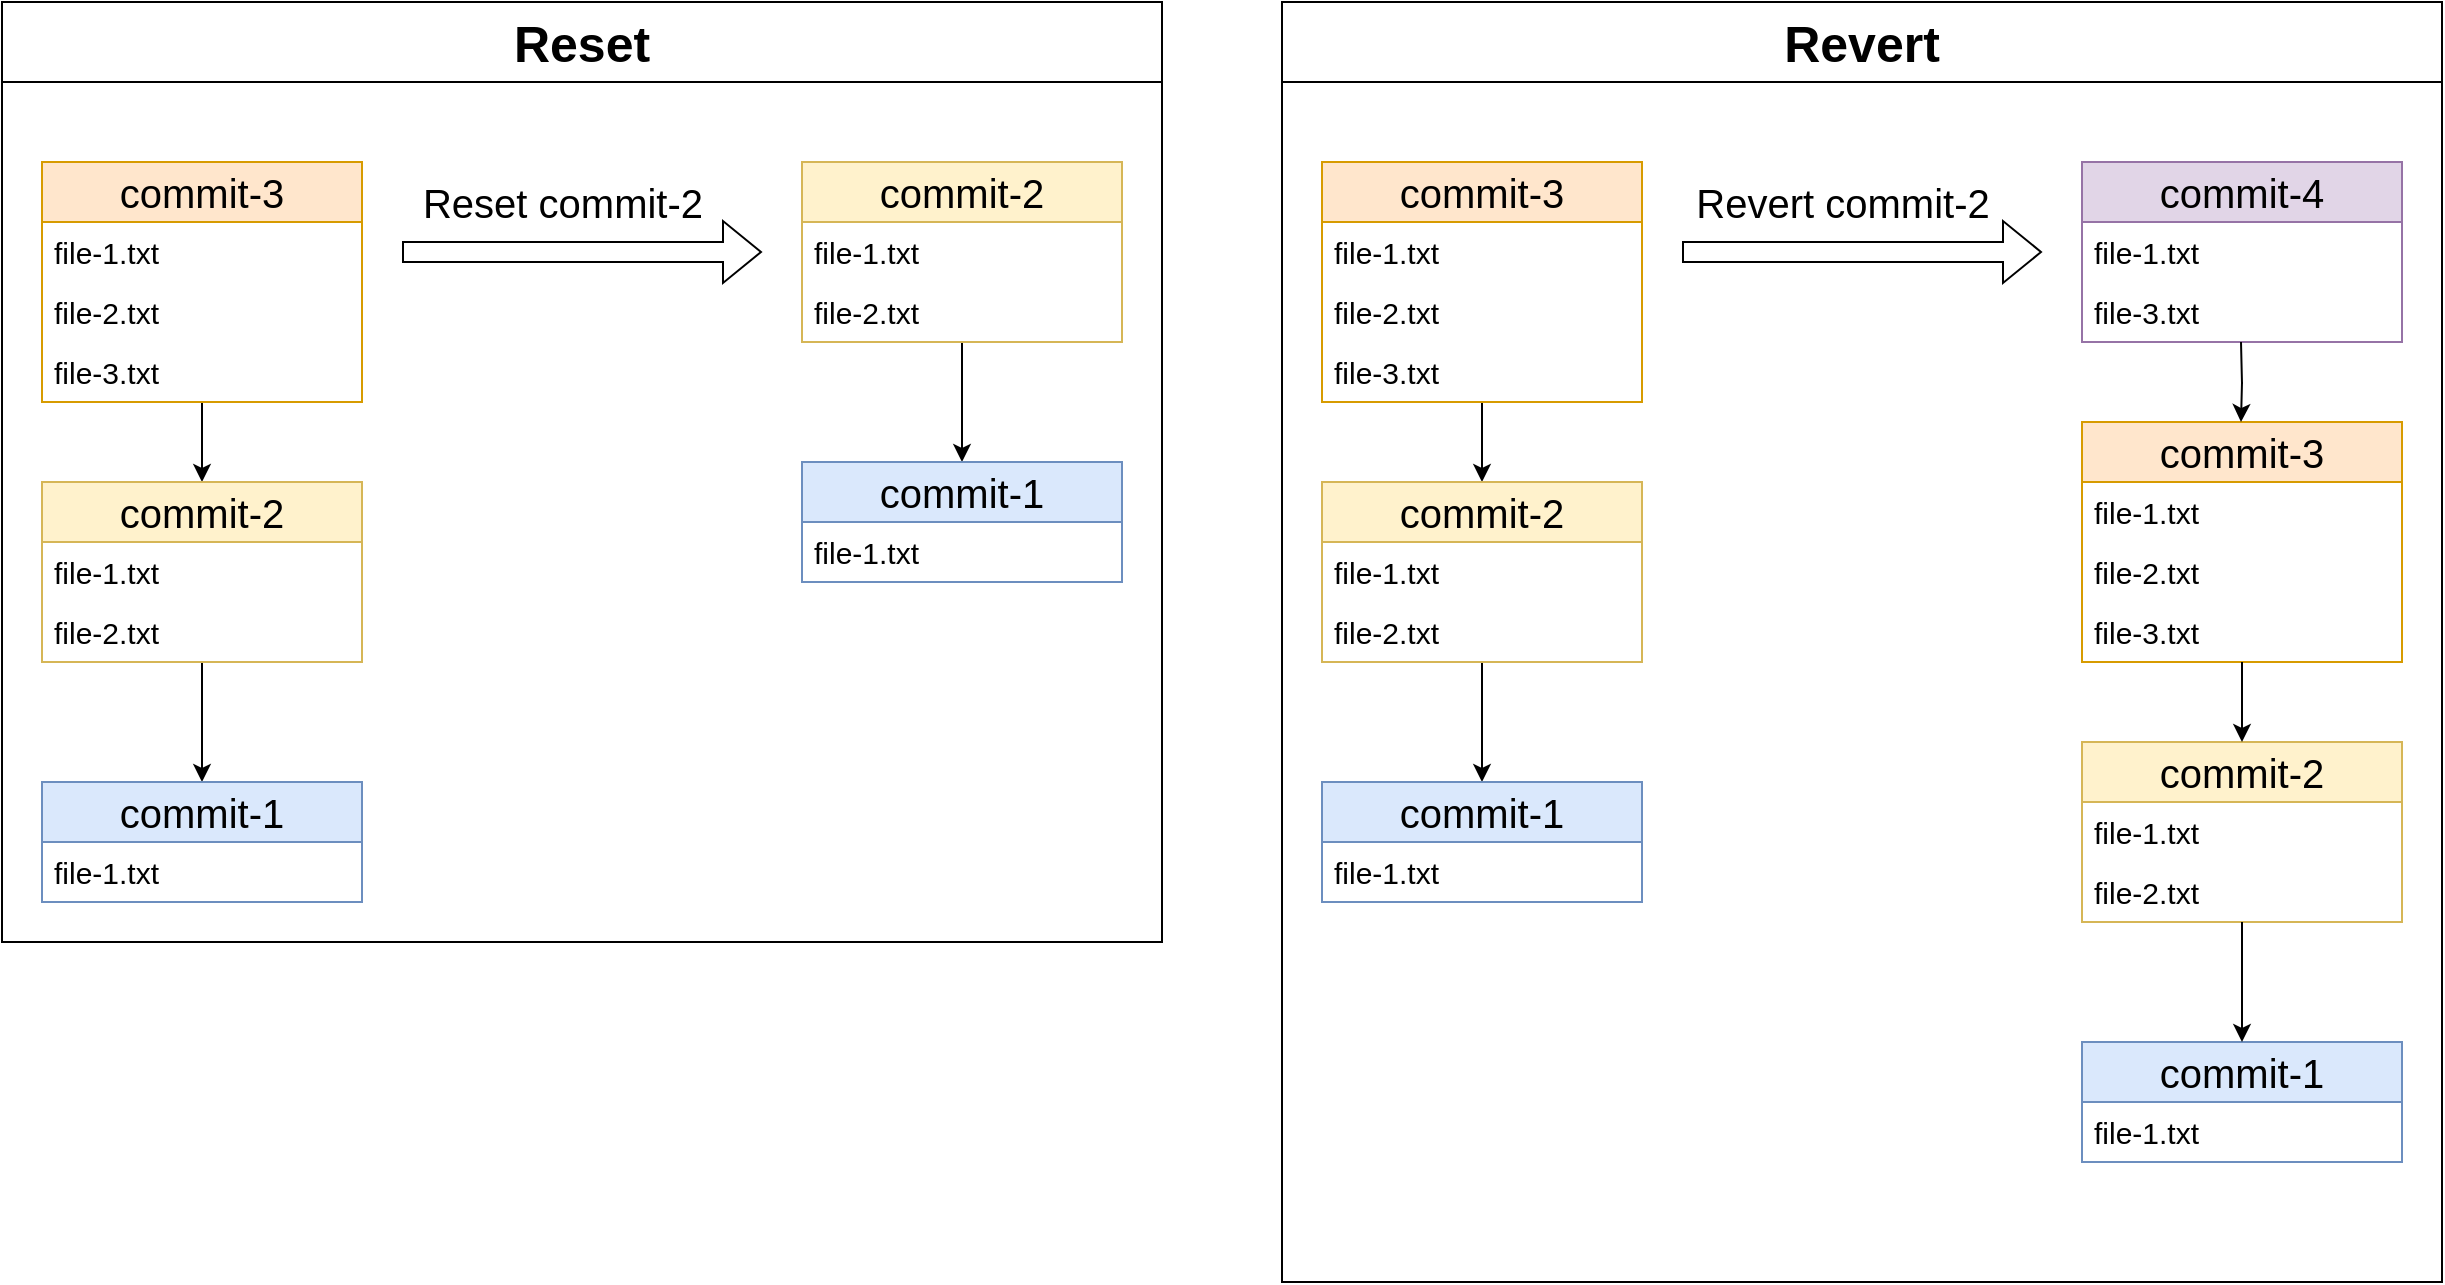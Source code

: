 <mxfile version="21.2.8" type="device">
  <diagram name="Page-1" id="hEdmGVlCrhH93QvtXB8m">
    <mxGraphModel dx="1836" dy="1253" grid="1" gridSize="10" guides="1" tooltips="1" connect="1" arrows="1" fold="1" page="0" pageScale="1" pageWidth="827" pageHeight="1169" math="0" shadow="0">
      <root>
        <mxCell id="0" />
        <mxCell id="1" parent="0" />
        <mxCell id="-Dt_mCIl79P11bltRRgN-31" style="edgeStyle=orthogonalEdgeStyle;rounded=0;orthogonalLoop=1;jettySize=auto;html=1;entryX=0.5;entryY=0;entryDx=0;entryDy=0;" edge="1" parent="1" source="-Dt_mCIl79P11bltRRgN-19" target="-Dt_mCIl79P11bltRRgN-23">
          <mxGeometry relative="1" as="geometry" />
        </mxCell>
        <mxCell id="-Dt_mCIl79P11bltRRgN-19" value="&lt;font style=&quot;font-size: 20px;&quot;&gt;commit-3&lt;/font&gt;" style="swimlane;fontStyle=0;childLayout=stackLayout;horizontal=1;startSize=30;horizontalStack=0;resizeParent=1;resizeParentMax=0;resizeLast=0;collapsible=1;marginBottom=0;whiteSpace=wrap;html=1;fillColor=#ffe6cc;strokeColor=#d79b00;" vertex="1" parent="1">
          <mxGeometry x="-60" y="40" width="160" height="120" as="geometry" />
        </mxCell>
        <mxCell id="-Dt_mCIl79P11bltRRgN-20" value="&lt;font style=&quot;font-size: 15px;&quot;&gt;file-1.txt&lt;/font&gt;" style="text;strokeColor=none;fillColor=none;align=left;verticalAlign=middle;spacingLeft=4;spacingRight=4;overflow=hidden;points=[[0,0.5],[1,0.5]];portConstraint=eastwest;rotatable=0;whiteSpace=wrap;html=1;" vertex="1" parent="-Dt_mCIl79P11bltRRgN-19">
          <mxGeometry y="30" width="160" height="30" as="geometry" />
        </mxCell>
        <mxCell id="-Dt_mCIl79P11bltRRgN-21" value="&lt;font style=&quot;font-size: 15px;&quot;&gt;file-2.txt&lt;/font&gt;" style="text;strokeColor=none;fillColor=none;align=left;verticalAlign=middle;spacingLeft=4;spacingRight=4;overflow=hidden;points=[[0,0.5],[1,0.5]];portConstraint=eastwest;rotatable=0;whiteSpace=wrap;html=1;" vertex="1" parent="-Dt_mCIl79P11bltRRgN-19">
          <mxGeometry y="60" width="160" height="30" as="geometry" />
        </mxCell>
        <mxCell id="-Dt_mCIl79P11bltRRgN-22" value="&lt;font style=&quot;font-size: 15px;&quot;&gt;file-3.txt&lt;/font&gt;" style="text;strokeColor=none;fillColor=none;align=left;verticalAlign=middle;spacingLeft=4;spacingRight=4;overflow=hidden;points=[[0,0.5],[1,0.5]];portConstraint=eastwest;rotatable=0;whiteSpace=wrap;html=1;" vertex="1" parent="-Dt_mCIl79P11bltRRgN-19">
          <mxGeometry y="90" width="160" height="30" as="geometry" />
        </mxCell>
        <mxCell id="-Dt_mCIl79P11bltRRgN-37" style="edgeStyle=orthogonalEdgeStyle;rounded=0;orthogonalLoop=1;jettySize=auto;html=1;exitX=0.5;exitY=1;exitDx=0;exitDy=0;entryX=0.5;entryY=0;entryDx=0;entryDy=0;" edge="1" parent="1" source="-Dt_mCIl79P11bltRRgN-23" target="-Dt_mCIl79P11bltRRgN-27">
          <mxGeometry relative="1" as="geometry" />
        </mxCell>
        <mxCell id="-Dt_mCIl79P11bltRRgN-23" value="&lt;font style=&quot;font-size: 20px;&quot;&gt;commit-2&lt;/font&gt;" style="swimlane;fontStyle=0;childLayout=stackLayout;horizontal=1;startSize=30;horizontalStack=0;resizeParent=1;resizeParentMax=0;resizeLast=0;collapsible=1;marginBottom=0;whiteSpace=wrap;html=1;fillColor=#fff2cc;strokeColor=#d6b656;" vertex="1" parent="1">
          <mxGeometry x="-60" y="200" width="160" height="90" as="geometry">
            <mxRectangle x="-80" y="240" width="120" height="40" as="alternateBounds" />
          </mxGeometry>
        </mxCell>
        <mxCell id="-Dt_mCIl79P11bltRRgN-24" value="&lt;font style=&quot;font-size: 15px;&quot;&gt;file-1.txt&lt;/font&gt;" style="text;strokeColor=none;fillColor=none;align=left;verticalAlign=middle;spacingLeft=4;spacingRight=4;overflow=hidden;points=[[0,0.5],[1,0.5]];portConstraint=eastwest;rotatable=0;whiteSpace=wrap;html=1;" vertex="1" parent="-Dt_mCIl79P11bltRRgN-23">
          <mxGeometry y="30" width="160" height="30" as="geometry" />
        </mxCell>
        <mxCell id="-Dt_mCIl79P11bltRRgN-25" value="&lt;font style=&quot;font-size: 15px;&quot;&gt;file-2.txt&lt;/font&gt;" style="text;strokeColor=none;fillColor=none;align=left;verticalAlign=middle;spacingLeft=4;spacingRight=4;overflow=hidden;points=[[0,0.5],[1,0.5]];portConstraint=eastwest;rotatable=0;whiteSpace=wrap;html=1;" vertex="1" parent="-Dt_mCIl79P11bltRRgN-23">
          <mxGeometry y="60" width="160" height="30" as="geometry" />
        </mxCell>
        <mxCell id="-Dt_mCIl79P11bltRRgN-27" value="&lt;font style=&quot;font-size: 20px;&quot;&gt;commit-1&lt;/font&gt;" style="swimlane;fontStyle=0;childLayout=stackLayout;horizontal=1;startSize=30;horizontalStack=0;resizeParent=1;resizeParentMax=0;resizeLast=0;collapsible=1;marginBottom=0;whiteSpace=wrap;html=1;fillColor=#dae8fc;strokeColor=#6c8ebf;" vertex="1" parent="1">
          <mxGeometry x="-60" y="350" width="160" height="60" as="geometry" />
        </mxCell>
        <mxCell id="-Dt_mCIl79P11bltRRgN-28" value="&lt;font style=&quot;font-size: 15px;&quot;&gt;file-1.txt&lt;/font&gt;" style="text;strokeColor=none;fillColor=none;align=left;verticalAlign=middle;spacingLeft=4;spacingRight=4;overflow=hidden;points=[[0,0.5],[1,0.5]];portConstraint=eastwest;rotatable=0;whiteSpace=wrap;html=1;" vertex="1" parent="-Dt_mCIl79P11bltRRgN-27">
          <mxGeometry y="30" width="160" height="30" as="geometry" />
        </mxCell>
        <mxCell id="-Dt_mCIl79P11bltRRgN-42" value="" style="shape=flexArrow;endArrow=classic;html=1;rounded=0;" edge="1" parent="1">
          <mxGeometry width="50" height="50" relative="1" as="geometry">
            <mxPoint x="120" y="85" as="sourcePoint" />
            <mxPoint x="300" y="85" as="targetPoint" />
          </mxGeometry>
        </mxCell>
        <mxCell id="-Dt_mCIl79P11bltRRgN-43" value="&lt;font style=&quot;font-size: 20px;&quot;&gt;Reset commit-2&lt;/font&gt;" style="text;html=1;align=center;verticalAlign=middle;resizable=0;points=[];autosize=1;strokeColor=none;fillColor=none;" vertex="1" parent="1">
          <mxGeometry x="120" y="40" width="160" height="40" as="geometry" />
        </mxCell>
        <mxCell id="-Dt_mCIl79P11bltRRgN-49" style="edgeStyle=orthogonalEdgeStyle;rounded=0;orthogonalLoop=1;jettySize=auto;html=1;exitX=0.5;exitY=1;exitDx=0;exitDy=0;entryX=0.5;entryY=0;entryDx=0;entryDy=0;" edge="1" parent="1" source="-Dt_mCIl79P11bltRRgN-50" target="-Dt_mCIl79P11bltRRgN-53">
          <mxGeometry relative="1" as="geometry" />
        </mxCell>
        <mxCell id="-Dt_mCIl79P11bltRRgN-50" value="&lt;font style=&quot;font-size: 20px;&quot;&gt;commit-2&lt;/font&gt;" style="swimlane;fontStyle=0;childLayout=stackLayout;horizontal=1;startSize=30;horizontalStack=0;resizeParent=1;resizeParentMax=0;resizeLast=0;collapsible=1;marginBottom=0;whiteSpace=wrap;html=1;fillColor=#fff2cc;strokeColor=#d6b656;" vertex="1" parent="1">
          <mxGeometry x="320" y="40" width="160" height="90" as="geometry">
            <mxRectangle x="-80" y="240" width="120" height="40" as="alternateBounds" />
          </mxGeometry>
        </mxCell>
        <mxCell id="-Dt_mCIl79P11bltRRgN-51" value="&lt;font style=&quot;font-size: 15px;&quot;&gt;file-1.txt&lt;/font&gt;" style="text;strokeColor=none;fillColor=none;align=left;verticalAlign=middle;spacingLeft=4;spacingRight=4;overflow=hidden;points=[[0,0.5],[1,0.5]];portConstraint=eastwest;rotatable=0;whiteSpace=wrap;html=1;" vertex="1" parent="-Dt_mCIl79P11bltRRgN-50">
          <mxGeometry y="30" width="160" height="30" as="geometry" />
        </mxCell>
        <mxCell id="-Dt_mCIl79P11bltRRgN-52" value="&lt;font style=&quot;font-size: 15px;&quot;&gt;file-2.txt&lt;/font&gt;" style="text;strokeColor=none;fillColor=none;align=left;verticalAlign=middle;spacingLeft=4;spacingRight=4;overflow=hidden;points=[[0,0.5],[1,0.5]];portConstraint=eastwest;rotatable=0;whiteSpace=wrap;html=1;" vertex="1" parent="-Dt_mCIl79P11bltRRgN-50">
          <mxGeometry y="60" width="160" height="30" as="geometry" />
        </mxCell>
        <mxCell id="-Dt_mCIl79P11bltRRgN-53" value="&lt;font style=&quot;font-size: 20px;&quot;&gt;commit-1&lt;/font&gt;" style="swimlane;fontStyle=0;childLayout=stackLayout;horizontal=1;startSize=30;horizontalStack=0;resizeParent=1;resizeParentMax=0;resizeLast=0;collapsible=1;marginBottom=0;whiteSpace=wrap;html=1;fillColor=#dae8fc;strokeColor=#6c8ebf;" vertex="1" parent="1">
          <mxGeometry x="320" y="190" width="160" height="60" as="geometry" />
        </mxCell>
        <mxCell id="-Dt_mCIl79P11bltRRgN-54" value="&lt;font style=&quot;font-size: 15px;&quot;&gt;file-1.txt&lt;/font&gt;" style="text;strokeColor=none;fillColor=none;align=left;verticalAlign=middle;spacingLeft=4;spacingRight=4;overflow=hidden;points=[[0,0.5],[1,0.5]];portConstraint=eastwest;rotatable=0;whiteSpace=wrap;html=1;" vertex="1" parent="-Dt_mCIl79P11bltRRgN-53">
          <mxGeometry y="30" width="160" height="30" as="geometry" />
        </mxCell>
        <mxCell id="-Dt_mCIl79P11bltRRgN-55" value="&lt;font style=&quot;font-size: 25px;&quot;&gt;Reset&lt;/font&gt;" style="swimlane;whiteSpace=wrap;html=1;startSize=40;" vertex="1" parent="1">
          <mxGeometry x="-80" y="-40" width="580" height="470" as="geometry" />
        </mxCell>
        <mxCell id="0UET-josoI7YyRMoQ-3k-1" style="edgeStyle=orthogonalEdgeStyle;rounded=0;orthogonalLoop=1;jettySize=auto;html=1;entryX=0.5;entryY=0;entryDx=0;entryDy=0;" edge="1" parent="1" source="0UET-josoI7YyRMoQ-3k-2" target="0UET-josoI7YyRMoQ-3k-7">
          <mxGeometry relative="1" as="geometry" />
        </mxCell>
        <mxCell id="0UET-josoI7YyRMoQ-3k-2" value="&lt;font style=&quot;font-size: 20px;&quot;&gt;commit-3&lt;/font&gt;" style="swimlane;fontStyle=0;childLayout=stackLayout;horizontal=1;startSize=30;horizontalStack=0;resizeParent=1;resizeParentMax=0;resizeLast=0;collapsible=1;marginBottom=0;whiteSpace=wrap;html=1;fillColor=#ffe6cc;strokeColor=#d79b00;" vertex="1" parent="1">
          <mxGeometry x="580" y="40" width="160" height="120" as="geometry" />
        </mxCell>
        <mxCell id="0UET-josoI7YyRMoQ-3k-3" value="&lt;font style=&quot;font-size: 15px;&quot;&gt;file-1.txt&lt;/font&gt;" style="text;strokeColor=none;fillColor=none;align=left;verticalAlign=middle;spacingLeft=4;spacingRight=4;overflow=hidden;points=[[0,0.5],[1,0.5]];portConstraint=eastwest;rotatable=0;whiteSpace=wrap;html=1;" vertex="1" parent="0UET-josoI7YyRMoQ-3k-2">
          <mxGeometry y="30" width="160" height="30" as="geometry" />
        </mxCell>
        <mxCell id="0UET-josoI7YyRMoQ-3k-4" value="&lt;font style=&quot;font-size: 15px;&quot;&gt;file-2.txt&lt;/font&gt;" style="text;strokeColor=none;fillColor=none;align=left;verticalAlign=middle;spacingLeft=4;spacingRight=4;overflow=hidden;points=[[0,0.5],[1,0.5]];portConstraint=eastwest;rotatable=0;whiteSpace=wrap;html=1;" vertex="1" parent="0UET-josoI7YyRMoQ-3k-2">
          <mxGeometry y="60" width="160" height="30" as="geometry" />
        </mxCell>
        <mxCell id="0UET-josoI7YyRMoQ-3k-5" value="&lt;font style=&quot;font-size: 15px;&quot;&gt;file-3.txt&lt;/font&gt;" style="text;strokeColor=none;fillColor=none;align=left;verticalAlign=middle;spacingLeft=4;spacingRight=4;overflow=hidden;points=[[0,0.5],[1,0.5]];portConstraint=eastwest;rotatable=0;whiteSpace=wrap;html=1;" vertex="1" parent="0UET-josoI7YyRMoQ-3k-2">
          <mxGeometry y="90" width="160" height="30" as="geometry" />
        </mxCell>
        <mxCell id="0UET-josoI7YyRMoQ-3k-6" style="edgeStyle=orthogonalEdgeStyle;rounded=0;orthogonalLoop=1;jettySize=auto;html=1;exitX=0.5;exitY=1;exitDx=0;exitDy=0;entryX=0.5;entryY=0;entryDx=0;entryDy=0;" edge="1" parent="1" source="0UET-josoI7YyRMoQ-3k-7" target="0UET-josoI7YyRMoQ-3k-10">
          <mxGeometry relative="1" as="geometry" />
        </mxCell>
        <mxCell id="0UET-josoI7YyRMoQ-3k-7" value="&lt;font style=&quot;font-size: 20px;&quot;&gt;commit-2&lt;/font&gt;" style="swimlane;fontStyle=0;childLayout=stackLayout;horizontal=1;startSize=30;horizontalStack=0;resizeParent=1;resizeParentMax=0;resizeLast=0;collapsible=1;marginBottom=0;whiteSpace=wrap;html=1;fillColor=#fff2cc;strokeColor=#d6b656;" vertex="1" parent="1">
          <mxGeometry x="580" y="200" width="160" height="90" as="geometry">
            <mxRectangle x="-80" y="240" width="120" height="40" as="alternateBounds" />
          </mxGeometry>
        </mxCell>
        <mxCell id="0UET-josoI7YyRMoQ-3k-8" value="&lt;font style=&quot;font-size: 15px;&quot;&gt;file-1.txt&lt;/font&gt;" style="text;strokeColor=none;fillColor=none;align=left;verticalAlign=middle;spacingLeft=4;spacingRight=4;overflow=hidden;points=[[0,0.5],[1,0.5]];portConstraint=eastwest;rotatable=0;whiteSpace=wrap;html=1;" vertex="1" parent="0UET-josoI7YyRMoQ-3k-7">
          <mxGeometry y="30" width="160" height="30" as="geometry" />
        </mxCell>
        <mxCell id="0UET-josoI7YyRMoQ-3k-9" value="&lt;font style=&quot;font-size: 15px;&quot;&gt;file-2.txt&lt;/font&gt;" style="text;strokeColor=none;fillColor=none;align=left;verticalAlign=middle;spacingLeft=4;spacingRight=4;overflow=hidden;points=[[0,0.5],[1,0.5]];portConstraint=eastwest;rotatable=0;whiteSpace=wrap;html=1;" vertex="1" parent="0UET-josoI7YyRMoQ-3k-7">
          <mxGeometry y="60" width="160" height="30" as="geometry" />
        </mxCell>
        <mxCell id="0UET-josoI7YyRMoQ-3k-10" value="&lt;font style=&quot;font-size: 20px;&quot;&gt;commit-1&lt;/font&gt;" style="swimlane;fontStyle=0;childLayout=stackLayout;horizontal=1;startSize=30;horizontalStack=0;resizeParent=1;resizeParentMax=0;resizeLast=0;collapsible=1;marginBottom=0;whiteSpace=wrap;html=1;fillColor=#dae8fc;strokeColor=#6c8ebf;" vertex="1" parent="1">
          <mxGeometry x="580" y="350" width="160" height="60" as="geometry" />
        </mxCell>
        <mxCell id="0UET-josoI7YyRMoQ-3k-11" value="&lt;font style=&quot;font-size: 15px;&quot;&gt;file-1.txt&lt;/font&gt;" style="text;strokeColor=none;fillColor=none;align=left;verticalAlign=middle;spacingLeft=4;spacingRight=4;overflow=hidden;points=[[0,0.5],[1,0.5]];portConstraint=eastwest;rotatable=0;whiteSpace=wrap;html=1;" vertex="1" parent="0UET-josoI7YyRMoQ-3k-10">
          <mxGeometry y="30" width="160" height="30" as="geometry" />
        </mxCell>
        <mxCell id="0UET-josoI7YyRMoQ-3k-12" value="" style="shape=flexArrow;endArrow=classic;html=1;rounded=0;" edge="1" parent="1">
          <mxGeometry width="50" height="50" relative="1" as="geometry">
            <mxPoint x="760" y="85" as="sourcePoint" />
            <mxPoint x="940" y="85" as="targetPoint" />
          </mxGeometry>
        </mxCell>
        <mxCell id="0UET-josoI7YyRMoQ-3k-13" value="&lt;font style=&quot;font-size: 20px;&quot;&gt;Revert commit-2&lt;/font&gt;" style="text;html=1;align=center;verticalAlign=middle;resizable=0;points=[];autosize=1;strokeColor=none;fillColor=none;" vertex="1" parent="1">
          <mxGeometry x="755" y="40" width="170" height="40" as="geometry" />
        </mxCell>
        <mxCell id="0UET-josoI7YyRMoQ-3k-14" value="&lt;font style=&quot;font-size: 25px;&quot;&gt;Revert&lt;/font&gt;" style="swimlane;whiteSpace=wrap;html=1;startSize=40;" vertex="1" parent="1">
          <mxGeometry x="560" y="-40" width="580" height="640" as="geometry" />
        </mxCell>
        <mxCell id="0UET-josoI7YyRMoQ-3k-15" value="&lt;font style=&quot;font-size: 20px;&quot;&gt;commit-3&lt;/font&gt;" style="swimlane;fontStyle=0;childLayout=stackLayout;horizontal=1;startSize=30;horizontalStack=0;resizeParent=1;resizeParentMax=0;resizeLast=0;collapsible=1;marginBottom=0;whiteSpace=wrap;html=1;fillColor=#ffe6cc;strokeColor=#d79b00;" vertex="1" parent="0UET-josoI7YyRMoQ-3k-14">
          <mxGeometry x="400" y="210" width="160" height="120" as="geometry" />
        </mxCell>
        <mxCell id="0UET-josoI7YyRMoQ-3k-16" value="&lt;font style=&quot;font-size: 15px;&quot;&gt;file-1.txt&lt;/font&gt;" style="text;strokeColor=none;fillColor=none;align=left;verticalAlign=middle;spacingLeft=4;spacingRight=4;overflow=hidden;points=[[0,0.5],[1,0.5]];portConstraint=eastwest;rotatable=0;whiteSpace=wrap;html=1;" vertex="1" parent="0UET-josoI7YyRMoQ-3k-15">
          <mxGeometry y="30" width="160" height="30" as="geometry" />
        </mxCell>
        <mxCell id="0UET-josoI7YyRMoQ-3k-17" value="&lt;font style=&quot;font-size: 15px;&quot;&gt;file-2.txt&lt;/font&gt;" style="text;strokeColor=none;fillColor=none;align=left;verticalAlign=middle;spacingLeft=4;spacingRight=4;overflow=hidden;points=[[0,0.5],[1,0.5]];portConstraint=eastwest;rotatable=0;whiteSpace=wrap;html=1;" vertex="1" parent="0UET-josoI7YyRMoQ-3k-15">
          <mxGeometry y="60" width="160" height="30" as="geometry" />
        </mxCell>
        <mxCell id="0UET-josoI7YyRMoQ-3k-18" value="&lt;font style=&quot;font-size: 15px;&quot;&gt;file-3.txt&lt;/font&gt;" style="text;strokeColor=none;fillColor=none;align=left;verticalAlign=middle;spacingLeft=4;spacingRight=4;overflow=hidden;points=[[0,0.5],[1,0.5]];portConstraint=eastwest;rotatable=0;whiteSpace=wrap;html=1;" vertex="1" parent="0UET-josoI7YyRMoQ-3k-15">
          <mxGeometry y="90" width="160" height="30" as="geometry" />
        </mxCell>
        <mxCell id="0UET-josoI7YyRMoQ-3k-19" value="&lt;font style=&quot;font-size: 20px;&quot;&gt;commit-2&lt;/font&gt;" style="swimlane;fontStyle=0;childLayout=stackLayout;horizontal=1;startSize=30;horizontalStack=0;resizeParent=1;resizeParentMax=0;resizeLast=0;collapsible=1;marginBottom=0;whiteSpace=wrap;html=1;fillColor=#fff2cc;strokeColor=#d6b656;" vertex="1" parent="0UET-josoI7YyRMoQ-3k-14">
          <mxGeometry x="400" y="370" width="160" height="90" as="geometry">
            <mxRectangle x="-80" y="240" width="120" height="40" as="alternateBounds" />
          </mxGeometry>
        </mxCell>
        <mxCell id="0UET-josoI7YyRMoQ-3k-20" value="&lt;font style=&quot;font-size: 15px;&quot;&gt;file-1.txt&lt;/font&gt;" style="text;strokeColor=none;fillColor=none;align=left;verticalAlign=middle;spacingLeft=4;spacingRight=4;overflow=hidden;points=[[0,0.5],[1,0.5]];portConstraint=eastwest;rotatable=0;whiteSpace=wrap;html=1;" vertex="1" parent="0UET-josoI7YyRMoQ-3k-19">
          <mxGeometry y="30" width="160" height="30" as="geometry" />
        </mxCell>
        <mxCell id="0UET-josoI7YyRMoQ-3k-21" value="&lt;font style=&quot;font-size: 15px;&quot;&gt;file-2.txt&lt;/font&gt;" style="text;strokeColor=none;fillColor=none;align=left;verticalAlign=middle;spacingLeft=4;spacingRight=4;overflow=hidden;points=[[0,0.5],[1,0.5]];portConstraint=eastwest;rotatable=0;whiteSpace=wrap;html=1;" vertex="1" parent="0UET-josoI7YyRMoQ-3k-19">
          <mxGeometry y="60" width="160" height="30" as="geometry" />
        </mxCell>
        <mxCell id="0UET-josoI7YyRMoQ-3k-22" style="edgeStyle=orthogonalEdgeStyle;rounded=0;orthogonalLoop=1;jettySize=auto;html=1;entryX=0.5;entryY=0;entryDx=0;entryDy=0;" edge="1" parent="0UET-josoI7YyRMoQ-3k-14" source="0UET-josoI7YyRMoQ-3k-15" target="0UET-josoI7YyRMoQ-3k-19">
          <mxGeometry relative="1" as="geometry" />
        </mxCell>
        <mxCell id="0UET-josoI7YyRMoQ-3k-23" value="&lt;font style=&quot;font-size: 20px;&quot;&gt;commit-1&lt;/font&gt;" style="swimlane;fontStyle=0;childLayout=stackLayout;horizontal=1;startSize=30;horizontalStack=0;resizeParent=1;resizeParentMax=0;resizeLast=0;collapsible=1;marginBottom=0;whiteSpace=wrap;html=1;fillColor=#dae8fc;strokeColor=#6c8ebf;" vertex="1" parent="0UET-josoI7YyRMoQ-3k-14">
          <mxGeometry x="400" y="520" width="160" height="60" as="geometry" />
        </mxCell>
        <mxCell id="0UET-josoI7YyRMoQ-3k-24" value="&lt;font style=&quot;font-size: 15px;&quot;&gt;file-1.txt&lt;/font&gt;" style="text;strokeColor=none;fillColor=none;align=left;verticalAlign=middle;spacingLeft=4;spacingRight=4;overflow=hidden;points=[[0,0.5],[1,0.5]];portConstraint=eastwest;rotatable=0;whiteSpace=wrap;html=1;" vertex="1" parent="0UET-josoI7YyRMoQ-3k-23">
          <mxGeometry y="30" width="160" height="30" as="geometry" />
        </mxCell>
        <mxCell id="0UET-josoI7YyRMoQ-3k-25" style="edgeStyle=orthogonalEdgeStyle;rounded=0;orthogonalLoop=1;jettySize=auto;html=1;exitX=0.5;exitY=1;exitDx=0;exitDy=0;entryX=0.5;entryY=0;entryDx=0;entryDy=0;" edge="1" parent="0UET-josoI7YyRMoQ-3k-14" source="0UET-josoI7YyRMoQ-3k-19" target="0UET-josoI7YyRMoQ-3k-23">
          <mxGeometry relative="1" as="geometry" />
        </mxCell>
        <mxCell id="0UET-josoI7YyRMoQ-3k-26" value="&lt;font style=&quot;font-size: 20px;&quot;&gt;commit-4&lt;/font&gt;" style="swimlane;fontStyle=0;childLayout=stackLayout;horizontal=1;startSize=30;horizontalStack=0;resizeParent=1;resizeParentMax=0;resizeLast=0;collapsible=1;marginBottom=0;whiteSpace=wrap;html=1;fillColor=#e1d5e7;strokeColor=#9673a6;" vertex="1" parent="0UET-josoI7YyRMoQ-3k-14">
          <mxGeometry x="400" y="80" width="160" height="90" as="geometry" />
        </mxCell>
        <mxCell id="0UET-josoI7YyRMoQ-3k-27" value="&lt;font style=&quot;font-size: 15px;&quot;&gt;file-1.txt&lt;/font&gt;" style="text;strokeColor=none;fillColor=none;align=left;verticalAlign=middle;spacingLeft=4;spacingRight=4;overflow=hidden;points=[[0,0.5],[1,0.5]];portConstraint=eastwest;rotatable=0;whiteSpace=wrap;html=1;" vertex="1" parent="0UET-josoI7YyRMoQ-3k-26">
          <mxGeometry y="30" width="160" height="30" as="geometry" />
        </mxCell>
        <mxCell id="0UET-josoI7YyRMoQ-3k-28" value="&lt;font style=&quot;font-size: 15px;&quot;&gt;file-3.txt&lt;/font&gt;" style="text;strokeColor=none;fillColor=none;align=left;verticalAlign=middle;spacingLeft=4;spacingRight=4;overflow=hidden;points=[[0,0.5],[1,0.5]];portConstraint=eastwest;rotatable=0;whiteSpace=wrap;html=1;" vertex="1" parent="0UET-josoI7YyRMoQ-3k-26">
          <mxGeometry y="60" width="160" height="30" as="geometry" />
        </mxCell>
        <mxCell id="0UET-josoI7YyRMoQ-3k-29" style="edgeStyle=orthogonalEdgeStyle;rounded=0;orthogonalLoop=1;jettySize=auto;html=1;entryX=0.5;entryY=0;entryDx=0;entryDy=0;" edge="1" parent="0UET-josoI7YyRMoQ-3k-14">
          <mxGeometry relative="1" as="geometry">
            <mxPoint x="479.5" y="170" as="sourcePoint" />
            <mxPoint x="479.5" y="210" as="targetPoint" />
          </mxGeometry>
        </mxCell>
      </root>
    </mxGraphModel>
  </diagram>
</mxfile>
